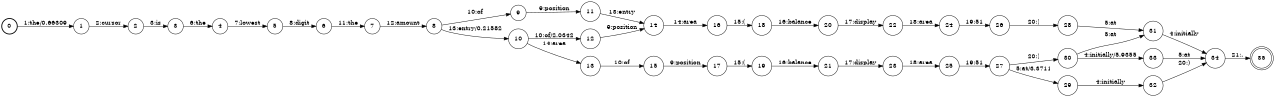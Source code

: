 digraph FST {
rankdir = LR;
size = "8.5,11";
label = "";
center = 1;
orientation = Portrait;
ranksep = "0.4";
nodesep = "0.25";
0 [label = "0", shape = circle, style = bold, fontsize = 14]
	0 -> 1 [label = "1:the/0.66309", fontsize = 14];
1 [label = "1", shape = circle, style = solid, fontsize = 14]
	1 -> 2 [label = "2:cursor", fontsize = 14];
2 [label = "2", shape = circle, style = solid, fontsize = 14]
	2 -> 3 [label = "3:is", fontsize = 14];
3 [label = "3", shape = circle, style = solid, fontsize = 14]
	3 -> 4 [label = "6:the", fontsize = 14];
4 [label = "4", shape = circle, style = solid, fontsize = 14]
	4 -> 5 [label = "7:lowest", fontsize = 14];
5 [label = "5", shape = circle, style = solid, fontsize = 14]
	5 -> 6 [label = "8:digit", fontsize = 14];
6 [label = "6", shape = circle, style = solid, fontsize = 14]
	6 -> 7 [label = "11:the", fontsize = 14];
7 [label = "7", shape = circle, style = solid, fontsize = 14]
	7 -> 8 [label = "12:amount", fontsize = 14];
8 [label = "8", shape = circle, style = solid, fontsize = 14]
	8 -> 9 [label = "10:of", fontsize = 14];
	8 -> 10 [label = "13:entry/0.21582", fontsize = 14];
9 [label = "9", shape = circle, style = solid, fontsize = 14]
	9 -> 11 [label = "9:position", fontsize = 14];
10 [label = "10", shape = circle, style = solid, fontsize = 14]
	10 -> 12 [label = "10:of/2.0342", fontsize = 14];
	10 -> 13 [label = "14:area", fontsize = 14];
11 [label = "11", shape = circle, style = solid, fontsize = 14]
	11 -> 14 [label = "13:entry", fontsize = 14];
12 [label = "12", shape = circle, style = solid, fontsize = 14]
	12 -> 14 [label = "9:position", fontsize = 14];
13 [label = "13", shape = circle, style = solid, fontsize = 14]
	13 -> 15 [label = "10:of", fontsize = 14];
14 [label = "14", shape = circle, style = solid, fontsize = 14]
	14 -> 16 [label = "14:area", fontsize = 14];
15 [label = "15", shape = circle, style = solid, fontsize = 14]
	15 -> 17 [label = "9:position", fontsize = 14];
16 [label = "16", shape = circle, style = solid, fontsize = 14]
	16 -> 18 [label = "15:(", fontsize = 14];
17 [label = "17", shape = circle, style = solid, fontsize = 14]
	17 -> 19 [label = "15:(", fontsize = 14];
18 [label = "18", shape = circle, style = solid, fontsize = 14]
	18 -> 20 [label = "16:balance", fontsize = 14];
19 [label = "19", shape = circle, style = solid, fontsize = 14]
	19 -> 21 [label = "16:balance", fontsize = 14];
20 [label = "20", shape = circle, style = solid, fontsize = 14]
	20 -> 22 [label = "17:display", fontsize = 14];
21 [label = "21", shape = circle, style = solid, fontsize = 14]
	21 -> 23 [label = "17:display", fontsize = 14];
22 [label = "22", shape = circle, style = solid, fontsize = 14]
	22 -> 24 [label = "18:area", fontsize = 14];
23 [label = "23", shape = circle, style = solid, fontsize = 14]
	23 -> 25 [label = "18:area", fontsize = 14];
24 [label = "24", shape = circle, style = solid, fontsize = 14]
	24 -> 26 [label = "19:51", fontsize = 14];
25 [label = "25", shape = circle, style = solid, fontsize = 14]
	25 -> 27 [label = "19:51", fontsize = 14];
26 [label = "26", shape = circle, style = solid, fontsize = 14]
	26 -> 28 [label = "20:)", fontsize = 14];
27 [label = "27", shape = circle, style = solid, fontsize = 14]
	27 -> 29 [label = "5:at/3.3711", fontsize = 14];
	27 -> 30 [label = "20:)", fontsize = 14];
28 [label = "28", shape = circle, style = solid, fontsize = 14]
	28 -> 31 [label = "5:at", fontsize = 14];
29 [label = "29", shape = circle, style = solid, fontsize = 14]
	29 -> 32 [label = "4:initially", fontsize = 14];
30 [label = "30", shape = circle, style = solid, fontsize = 14]
	30 -> 33 [label = "4:initially/5.9355", fontsize = 14];
	30 -> 31 [label = "5:at", fontsize = 14];
31 [label = "31", shape = circle, style = solid, fontsize = 14]
	31 -> 34 [label = "4:initially", fontsize = 14];
32 [label = "32", shape = circle, style = solid, fontsize = 14]
	32 -> 34 [label = "20:)", fontsize = 14];
33 [label = "33", shape = circle, style = solid, fontsize = 14]
	33 -> 34 [label = "5:at", fontsize = 14];
34 [label = "34", shape = circle, style = solid, fontsize = 14]
	34 -> 35 [label = "21:.", fontsize = 14];
35 [label = "35", shape = doublecircle, style = solid, fontsize = 14]
}
